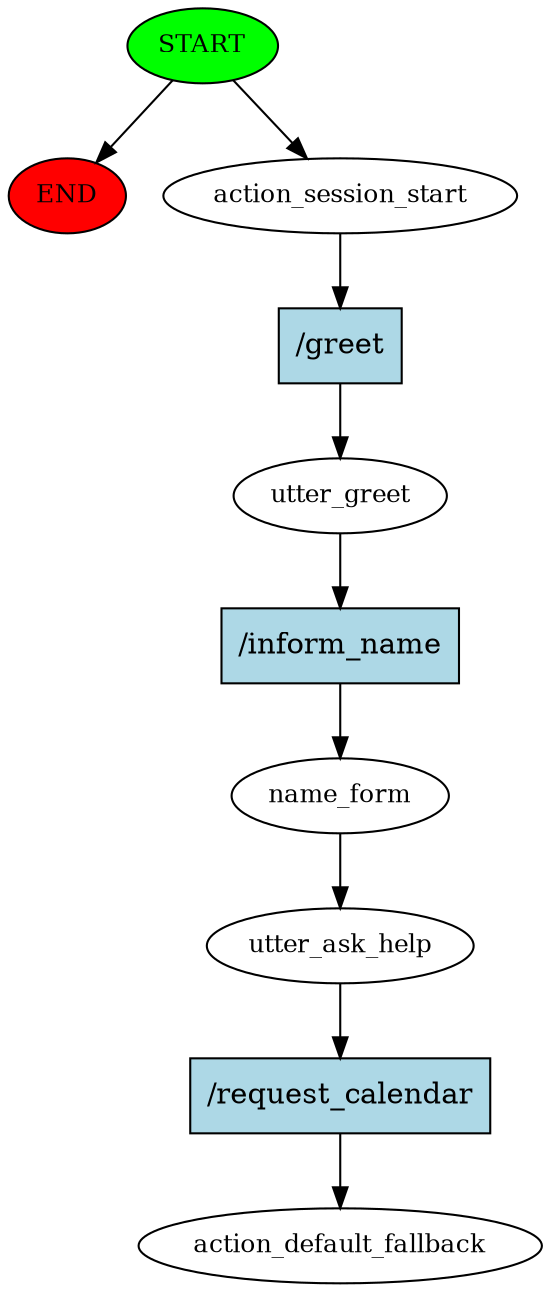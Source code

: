 digraph  {
0 [class="start active", fillcolor=green, fontsize=12, label=START, style=filled];
"-1" [class=end, fillcolor=red, fontsize=12, label=END, style=filled];
1 [class=active, fontsize=12, label=action_session_start];
2 [class=active, fontsize=12, label=utter_greet];
3 [class=active, fontsize=12, label=name_form];
4 [class=active, fontsize=12, label=utter_ask_help];
5 [class="dashed active", fontsize=12, label=action_default_fallback];
6 [class="intent active", fillcolor=lightblue, label="/greet", shape=rect, style=filled];
7 [class="intent active", fillcolor=lightblue, label="/inform_name", shape=rect, style=filled];
8 [class="intent active", fillcolor=lightblue, label="/request_calendar", shape=rect, style=filled];
0 -> "-1"  [class="", key=NONE, label=""];
0 -> 1  [class=active, key=NONE, label=""];
1 -> 6  [class=active, key=0];
2 -> 7  [class=active, key=0];
3 -> 4  [class=active, key=NONE, label=""];
4 -> 8  [class=active, key=0];
6 -> 2  [class=active, key=0];
7 -> 3  [class=active, key=0];
8 -> 5  [class=active, key=0];
}
